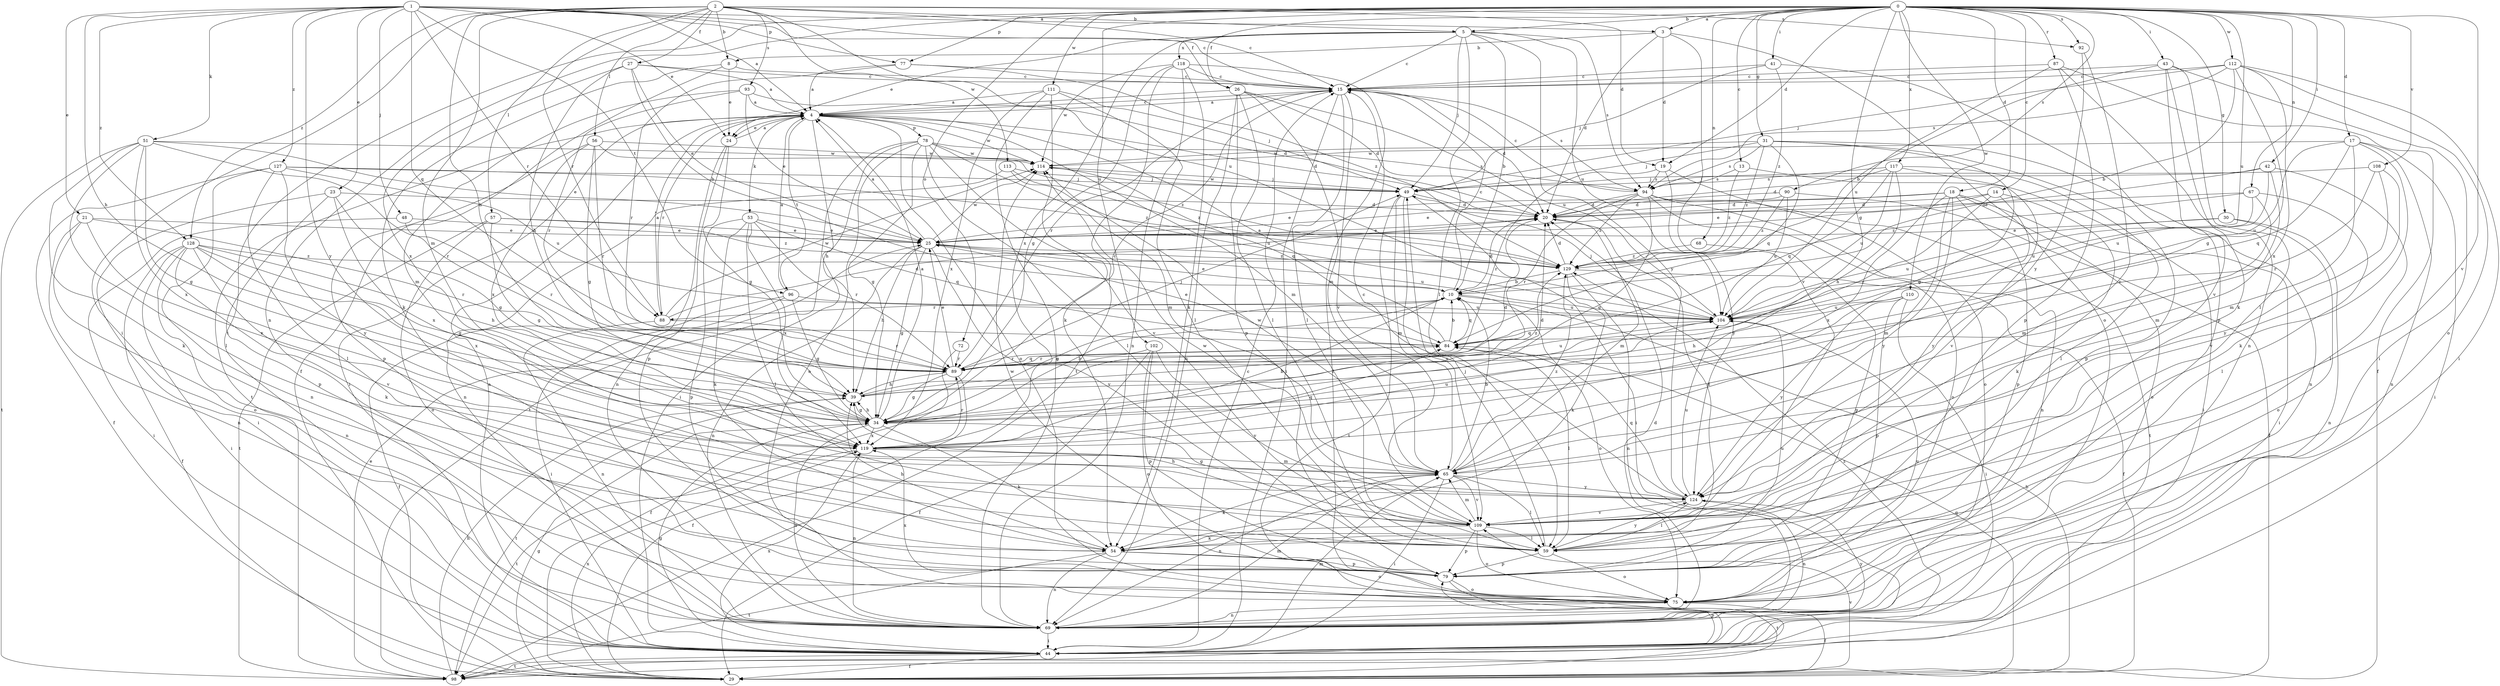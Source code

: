 strict digraph  {
0;
1;
2;
3;
4;
5;
8;
10;
13;
14;
15;
17;
18;
19;
20;
21;
23;
24;
25;
26;
27;
29;
30;
31;
34;
39;
41;
42;
43;
44;
48;
49;
51;
53;
54;
56;
57;
59;
65;
67;
68;
69;
72;
75;
77;
78;
79;
84;
87;
88;
89;
90;
92;
93;
94;
96;
98;
102;
104;
108;
109;
110;
111;
112;
113;
114;
117;
118;
119;
124;
127;
128;
129;
0 -> 3  [label=a];
0 -> 5  [label=b];
0 -> 13  [label=c];
0 -> 14  [label=c];
0 -> 17  [label=d];
0 -> 18  [label=d];
0 -> 19  [label=d];
0 -> 26  [label=f];
0 -> 30  [label=g];
0 -> 31  [label=g];
0 -> 34  [label=g];
0 -> 41  [label=i];
0 -> 42  [label=i];
0 -> 43  [label=i];
0 -> 44  [label=i];
0 -> 67  [label=n];
0 -> 68  [label=n];
0 -> 69  [label=n];
0 -> 72  [label=o];
0 -> 77  [label=p];
0 -> 87  [label=r];
0 -> 90  [label=s];
0 -> 92  [label=s];
0 -> 102  [label=u];
0 -> 104  [label=u];
0 -> 108  [label=v];
0 -> 109  [label=v];
0 -> 110  [label=w];
0 -> 111  [label=w];
0 -> 112  [label=w];
0 -> 117  [label=x];
1 -> 3  [label=a];
1 -> 4  [label=a];
1 -> 15  [label=c];
1 -> 21  [label=e];
1 -> 23  [label=e];
1 -> 24  [label=e];
1 -> 26  [label=f];
1 -> 39  [label=h];
1 -> 48  [label=j];
1 -> 51  [label=k];
1 -> 77  [label=p];
1 -> 84  [label=q];
1 -> 88  [label=r];
1 -> 96  [label=t];
1 -> 124  [label=y];
1 -> 127  [label=z];
1 -> 128  [label=z];
2 -> 5  [label=b];
2 -> 8  [label=b];
2 -> 15  [label=c];
2 -> 19  [label=d];
2 -> 27  [label=f];
2 -> 39  [label=h];
2 -> 44  [label=i];
2 -> 56  [label=l];
2 -> 57  [label=l];
2 -> 65  [label=m];
2 -> 88  [label=r];
2 -> 92  [label=s];
2 -> 93  [label=s];
2 -> 104  [label=u];
2 -> 113  [label=w];
2 -> 128  [label=z];
3 -> 8  [label=b];
3 -> 19  [label=d];
3 -> 20  [label=d];
3 -> 75  [label=o];
3 -> 109  [label=v];
4 -> 15  [label=c];
4 -> 20  [label=d];
4 -> 24  [label=e];
4 -> 39  [label=h];
4 -> 44  [label=i];
4 -> 53  [label=k];
4 -> 65  [label=m];
4 -> 75  [label=o];
4 -> 78  [label=p];
4 -> 88  [label=r];
4 -> 96  [label=t];
4 -> 98  [label=t];
4 -> 114  [label=w];
5 -> 10  [label=b];
5 -> 15  [label=c];
5 -> 24  [label=e];
5 -> 49  [label=j];
5 -> 59  [label=l];
5 -> 94  [label=s];
5 -> 104  [label=u];
5 -> 118  [label=x];
5 -> 119  [label=x];
5 -> 124  [label=y];
8 -> 15  [label=c];
8 -> 24  [label=e];
8 -> 29  [label=f];
8 -> 54  [label=k];
10 -> 15  [label=c];
10 -> 20  [label=d];
10 -> 25  [label=e];
10 -> 34  [label=g];
10 -> 75  [label=o];
10 -> 84  [label=q];
10 -> 88  [label=r];
10 -> 104  [label=u];
13 -> 44  [label=i];
13 -> 94  [label=s];
13 -> 129  [label=z];
14 -> 20  [label=d];
14 -> 25  [label=e];
14 -> 54  [label=k];
14 -> 89  [label=r];
14 -> 124  [label=y];
15 -> 4  [label=a];
15 -> 20  [label=d];
15 -> 44  [label=i];
15 -> 59  [label=l];
15 -> 89  [label=r];
15 -> 94  [label=s];
15 -> 109  [label=v];
17 -> 44  [label=i];
17 -> 54  [label=k];
17 -> 65  [label=m];
17 -> 69  [label=n];
17 -> 84  [label=q];
17 -> 104  [label=u];
17 -> 114  [label=w];
18 -> 20  [label=d];
18 -> 25  [label=e];
18 -> 44  [label=i];
18 -> 65  [label=m];
18 -> 75  [label=o];
18 -> 79  [label=p];
18 -> 119  [label=x];
18 -> 124  [label=y];
19 -> 75  [label=o];
19 -> 89  [label=r];
19 -> 94  [label=s];
19 -> 124  [label=y];
20 -> 25  [label=e];
20 -> 65  [label=m];
21 -> 25  [label=e];
21 -> 69  [label=n];
21 -> 75  [label=o];
21 -> 89  [label=r];
21 -> 119  [label=x];
23 -> 20  [label=d];
23 -> 34  [label=g];
23 -> 44  [label=i];
23 -> 79  [label=p];
23 -> 119  [label=x];
24 -> 4  [label=a];
24 -> 34  [label=g];
24 -> 69  [label=n];
24 -> 79  [label=p];
25 -> 4  [label=a];
25 -> 34  [label=g];
25 -> 39  [label=h];
25 -> 69  [label=n];
25 -> 104  [label=u];
25 -> 109  [label=v];
25 -> 114  [label=w];
25 -> 129  [label=z];
26 -> 4  [label=a];
26 -> 20  [label=d];
26 -> 59  [label=l];
26 -> 65  [label=m];
26 -> 69  [label=n];
26 -> 79  [label=p];
26 -> 104  [label=u];
27 -> 4  [label=a];
27 -> 10  [label=b];
27 -> 15  [label=c];
27 -> 25  [label=e];
27 -> 39  [label=h];
27 -> 119  [label=x];
29 -> 10  [label=b];
29 -> 34  [label=g];
29 -> 84  [label=q];
29 -> 109  [label=v];
29 -> 119  [label=x];
30 -> 25  [label=e];
30 -> 69  [label=n];
30 -> 75  [label=o];
30 -> 104  [label=u];
31 -> 34  [label=g];
31 -> 49  [label=j];
31 -> 69  [label=n];
31 -> 79  [label=p];
31 -> 84  [label=q];
31 -> 94  [label=s];
31 -> 114  [label=w];
31 -> 129  [label=z];
34 -> 4  [label=a];
34 -> 10  [label=b];
34 -> 15  [label=c];
34 -> 20  [label=d];
34 -> 39  [label=h];
34 -> 54  [label=k];
34 -> 69  [label=n];
34 -> 119  [label=x];
39 -> 20  [label=d];
39 -> 34  [label=g];
39 -> 98  [label=t];
39 -> 129  [label=z];
41 -> 15  [label=c];
41 -> 49  [label=j];
41 -> 79  [label=p];
41 -> 129  [label=z];
42 -> 25  [label=e];
42 -> 49  [label=j];
42 -> 59  [label=l];
42 -> 65  [label=m];
42 -> 104  [label=u];
43 -> 10  [label=b];
43 -> 15  [label=c];
43 -> 44  [label=i];
43 -> 54  [label=k];
43 -> 59  [label=l];
43 -> 109  [label=v];
44 -> 4  [label=a];
44 -> 15  [label=c];
44 -> 29  [label=f];
44 -> 34  [label=g];
44 -> 65  [label=m];
44 -> 79  [label=p];
44 -> 98  [label=t];
44 -> 119  [label=x];
44 -> 129  [label=z];
48 -> 25  [label=e];
48 -> 44  [label=i];
48 -> 89  [label=r];
49 -> 20  [label=d];
49 -> 44  [label=i];
49 -> 65  [label=m];
49 -> 98  [label=t];
49 -> 109  [label=v];
49 -> 114  [label=w];
51 -> 25  [label=e];
51 -> 34  [label=g];
51 -> 54  [label=k];
51 -> 59  [label=l];
51 -> 89  [label=r];
51 -> 98  [label=t];
51 -> 114  [label=w];
51 -> 119  [label=x];
53 -> 25  [label=e];
53 -> 54  [label=k];
53 -> 59  [label=l];
53 -> 79  [label=p];
53 -> 84  [label=q];
53 -> 89  [label=r];
53 -> 119  [label=x];
54 -> 39  [label=h];
54 -> 69  [label=n];
54 -> 75  [label=o];
54 -> 79  [label=p];
54 -> 98  [label=t];
56 -> 34  [label=g];
56 -> 79  [label=p];
56 -> 89  [label=r];
56 -> 114  [label=w];
56 -> 119  [label=x];
56 -> 129  [label=z];
57 -> 25  [label=e];
57 -> 34  [label=g];
57 -> 75  [label=o];
57 -> 98  [label=t];
57 -> 129  [label=z];
59 -> 20  [label=d];
59 -> 49  [label=j];
59 -> 75  [label=o];
59 -> 79  [label=p];
59 -> 124  [label=y];
65 -> 10  [label=b];
65 -> 44  [label=i];
65 -> 54  [label=k];
65 -> 59  [label=l];
65 -> 69  [label=n];
65 -> 109  [label=v];
65 -> 114  [label=w];
65 -> 124  [label=y];
65 -> 129  [label=z];
67 -> 20  [label=d];
67 -> 59  [label=l];
67 -> 65  [label=m];
67 -> 104  [label=u];
67 -> 129  [label=z];
68 -> 79  [label=p];
68 -> 129  [label=z];
69 -> 20  [label=d];
69 -> 44  [label=i];
69 -> 65  [label=m];
69 -> 124  [label=y];
72 -> 29  [label=f];
72 -> 89  [label=r];
75 -> 29  [label=f];
75 -> 69  [label=n];
75 -> 104  [label=u];
75 -> 119  [label=x];
77 -> 4  [label=a];
77 -> 15  [label=c];
77 -> 89  [label=r];
77 -> 129  [label=z];
78 -> 34  [label=g];
78 -> 44  [label=i];
78 -> 59  [label=l];
78 -> 65  [label=m];
78 -> 75  [label=o];
78 -> 94  [label=s];
78 -> 98  [label=t];
78 -> 109  [label=v];
78 -> 114  [label=w];
79 -> 75  [label=o];
79 -> 98  [label=t];
79 -> 104  [label=u];
79 -> 114  [label=w];
84 -> 4  [label=a];
84 -> 10  [label=b];
84 -> 25  [label=e];
84 -> 59  [label=l];
84 -> 89  [label=r];
87 -> 15  [label=c];
87 -> 29  [label=f];
87 -> 69  [label=n];
87 -> 79  [label=p];
87 -> 104  [label=u];
88 -> 4  [label=a];
88 -> 20  [label=d];
88 -> 69  [label=n];
88 -> 89  [label=r];
88 -> 114  [label=w];
89 -> 25  [label=e];
89 -> 29  [label=f];
89 -> 34  [label=g];
89 -> 39  [label=h];
89 -> 49  [label=j];
89 -> 84  [label=q];
89 -> 104  [label=u];
90 -> 20  [label=d];
90 -> 25  [label=e];
90 -> 29  [label=f];
90 -> 104  [label=u];
90 -> 129  [label=z];
92 -> 109  [label=v];
92 -> 124  [label=y];
93 -> 4  [label=a];
93 -> 20  [label=d];
93 -> 25  [label=e];
93 -> 65  [label=m];
93 -> 89  [label=r];
94 -> 15  [label=c];
94 -> 20  [label=d];
94 -> 34  [label=g];
94 -> 69  [label=n];
94 -> 75  [label=o];
94 -> 89  [label=r];
94 -> 98  [label=t];
94 -> 129  [label=z];
96 -> 4  [label=a];
96 -> 29  [label=f];
96 -> 34  [label=g];
96 -> 44  [label=i];
96 -> 104  [label=u];
98 -> 25  [label=e];
98 -> 39  [label=h];
102 -> 29  [label=f];
102 -> 75  [label=o];
102 -> 79  [label=p];
102 -> 89  [label=r];
102 -> 109  [label=v];
104 -> 49  [label=j];
104 -> 84  [label=q];
108 -> 49  [label=j];
108 -> 89  [label=r];
108 -> 109  [label=v];
108 -> 124  [label=y];
109 -> 39  [label=h];
109 -> 54  [label=k];
109 -> 59  [label=l];
109 -> 65  [label=m];
109 -> 75  [label=o];
109 -> 79  [label=p];
109 -> 114  [label=w];
110 -> 39  [label=h];
110 -> 44  [label=i];
110 -> 79  [label=p];
110 -> 104  [label=u];
110 -> 124  [label=y];
111 -> 4  [label=a];
111 -> 49  [label=j];
111 -> 54  [label=k];
111 -> 59  [label=l];
111 -> 69  [label=n];
111 -> 119  [label=x];
112 -> 10  [label=b];
112 -> 15  [label=c];
112 -> 34  [label=g];
112 -> 44  [label=i];
112 -> 49  [label=j];
112 -> 75  [label=o];
112 -> 94  [label=s];
112 -> 119  [label=x];
113 -> 49  [label=j];
113 -> 69  [label=n];
113 -> 104  [label=u];
113 -> 129  [label=z];
114 -> 49  [label=j];
114 -> 84  [label=q];
117 -> 20  [label=d];
117 -> 39  [label=h];
117 -> 59  [label=l];
117 -> 84  [label=q];
117 -> 94  [label=s];
117 -> 104  [label=u];
117 -> 109  [label=v];
118 -> 15  [label=c];
118 -> 29  [label=f];
118 -> 34  [label=g];
118 -> 54  [label=k];
118 -> 69  [label=n];
118 -> 98  [label=t];
118 -> 114  [label=w];
119 -> 10  [label=b];
119 -> 65  [label=m];
119 -> 69  [label=n];
119 -> 84  [label=q];
119 -> 89  [label=r];
119 -> 98  [label=t];
119 -> 104  [label=u];
124 -> 15  [label=c];
124 -> 34  [label=g];
124 -> 59  [label=l];
124 -> 69  [label=n];
124 -> 84  [label=q];
124 -> 104  [label=u];
124 -> 109  [label=v];
127 -> 29  [label=f];
127 -> 49  [label=j];
127 -> 59  [label=l];
127 -> 69  [label=n];
127 -> 104  [label=u];
127 -> 124  [label=y];
127 -> 129  [label=z];
128 -> 29  [label=f];
128 -> 34  [label=g];
128 -> 39  [label=h];
128 -> 44  [label=i];
128 -> 54  [label=k];
128 -> 69  [label=n];
128 -> 109  [label=v];
128 -> 119  [label=x];
128 -> 129  [label=z];
129 -> 10  [label=b];
129 -> 20  [label=d];
129 -> 29  [label=f];
129 -> 54  [label=k];
129 -> 69  [label=n];
}
